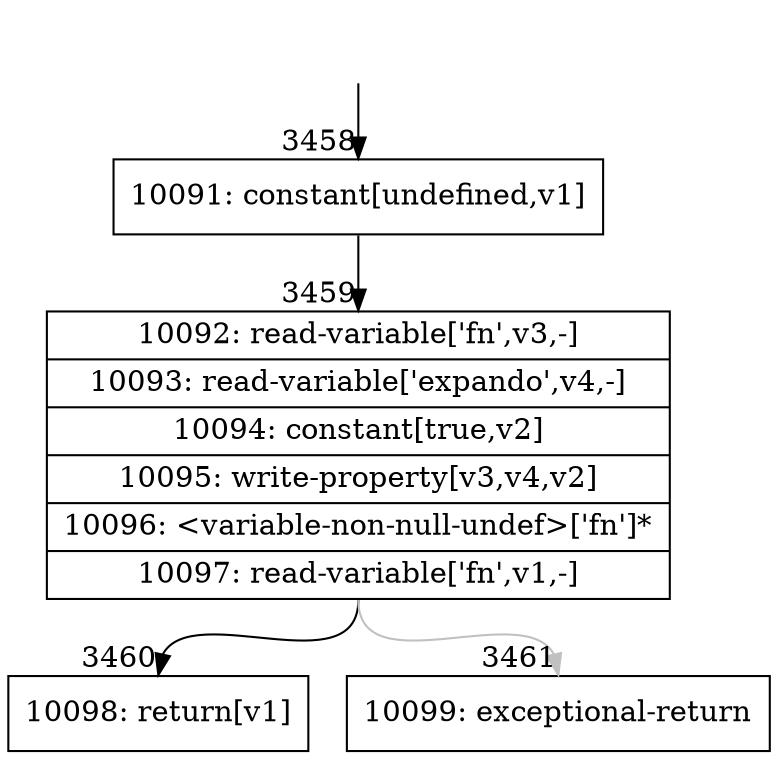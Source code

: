 digraph {
rankdir="TD"
BB_entry229[shape=none,label=""];
BB_entry229 -> BB3458 [tailport=s, headport=n, headlabel="    3458"]
BB3458 [shape=record label="{10091: constant[undefined,v1]}" ] 
BB3458 -> BB3459 [tailport=s, headport=n, headlabel="      3459"]
BB3459 [shape=record label="{10092: read-variable['fn',v3,-]|10093: read-variable['expando',v4,-]|10094: constant[true,v2]|10095: write-property[v3,v4,v2]|10096: \<variable-non-null-undef\>['fn']*|10097: read-variable['fn',v1,-]}" ] 
BB3459 -> BB3460 [tailport=s, headport=n, headlabel="      3460"]
BB3459 -> BB3461 [tailport=s, headport=n, color=gray, headlabel="      3461"]
BB3460 [shape=record label="{10098: return[v1]}" ] 
BB3461 [shape=record label="{10099: exceptional-return}" ] 
//#$~ 3871
}
